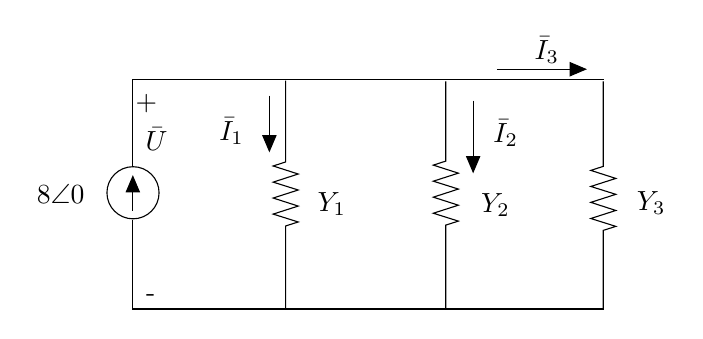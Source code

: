 \begin{tikzpicture}[y=-1cm]
\sf
\draw[black] (3.462,3.067) -- (3.462,4.1) -- (3.304,4.151) -- (3.622,4.253) -- (3.304,4.356) -- (3.622,4.456) -- (3.304,4.558) -- (3.622,4.66) -- (3.304,4.762) -- (3.622,4.862) -- (3.462,4.913) -- (3.462,5.978);
\draw[black] (5.496,3.078) -- (5.496,3.782) -- (5.496,4.089) -- (5.338,4.14) -- (5.656,4.242) -- (5.338,4.344) -- (5.656,4.444) -- (5.338,4.547) -- (5.656,4.649) -- (5.338,4.751) -- (5.656,4.851) -- (5.496,4.902) -- (5.496,5.211) -- (5.496,5.978);
\draw[black] (7.496,3.078) -- (7.496,3.849) -- (7.496,4.156) -- (7.338,4.207) -- (7.656,4.309) -- (7.338,4.411) -- (7.656,4.511) -- (7.338,4.613) -- (7.656,4.716) -- (7.338,4.818) -- (7.656,4.918) -- (7.496,4.969) -- (7.496,5.278) -- (7.496,5.978);
\draw[arrows=-triangle 45,black] (1.522,4.722) -- (1.522,4.267);
\draw[arrows=-triangle 45,black] (6.144,2.922) -- (7.289,2.922);
\draw[arrows=-triangle 45,black] (5.844,3.322) -- (5.844,4.244);
\draw[arrows=-triangle 45,black] (3.256,3.256) -- (3.256,3.978);
\draw[black] (1.522,4.167) -- (1.522,3.056) -- (7.5,3.056);
\draw[black] (1.522,4.833) -- (1.522,5.967) -- (7.5,5.967);
\path (1.033,4.633) node[text=black,anchor=base east] {$8\angle 0$};
\path (5.978,3.856) node[text=black,anchor=base west] {$\bar{I}_2$};
\path (3.056,3.822) node[text=black,anchor=base east] {$\bar{I}_1$};
\path (1.933,5.867) node[text=black,anchor=base east] {-};
\path (1.956,3.444) node[text=black,anchor=base east] {+};
\path (1.822,3.956) node[text=black,anchor=base] {$\bar{U}$};
\path (3.744,4.733) node[text=black,anchor=base west] {$Y_1$};
\path (5.822,4.744) node[text=black,anchor=base west] {$Y_2$};
\path (7.8,4.711) node[text=black,anchor=base west] {$Y_3$};
\path (6.5,2.8) node[text=black,anchor=base west] {$\bar{I}_3$};
\draw[black] (1.524,4.491) circle (0.331cm);

\end{tikzpicture}%

%% Configure (x)emacs for this file ...
%% Local Variables:
%% mode: latex
%% End: